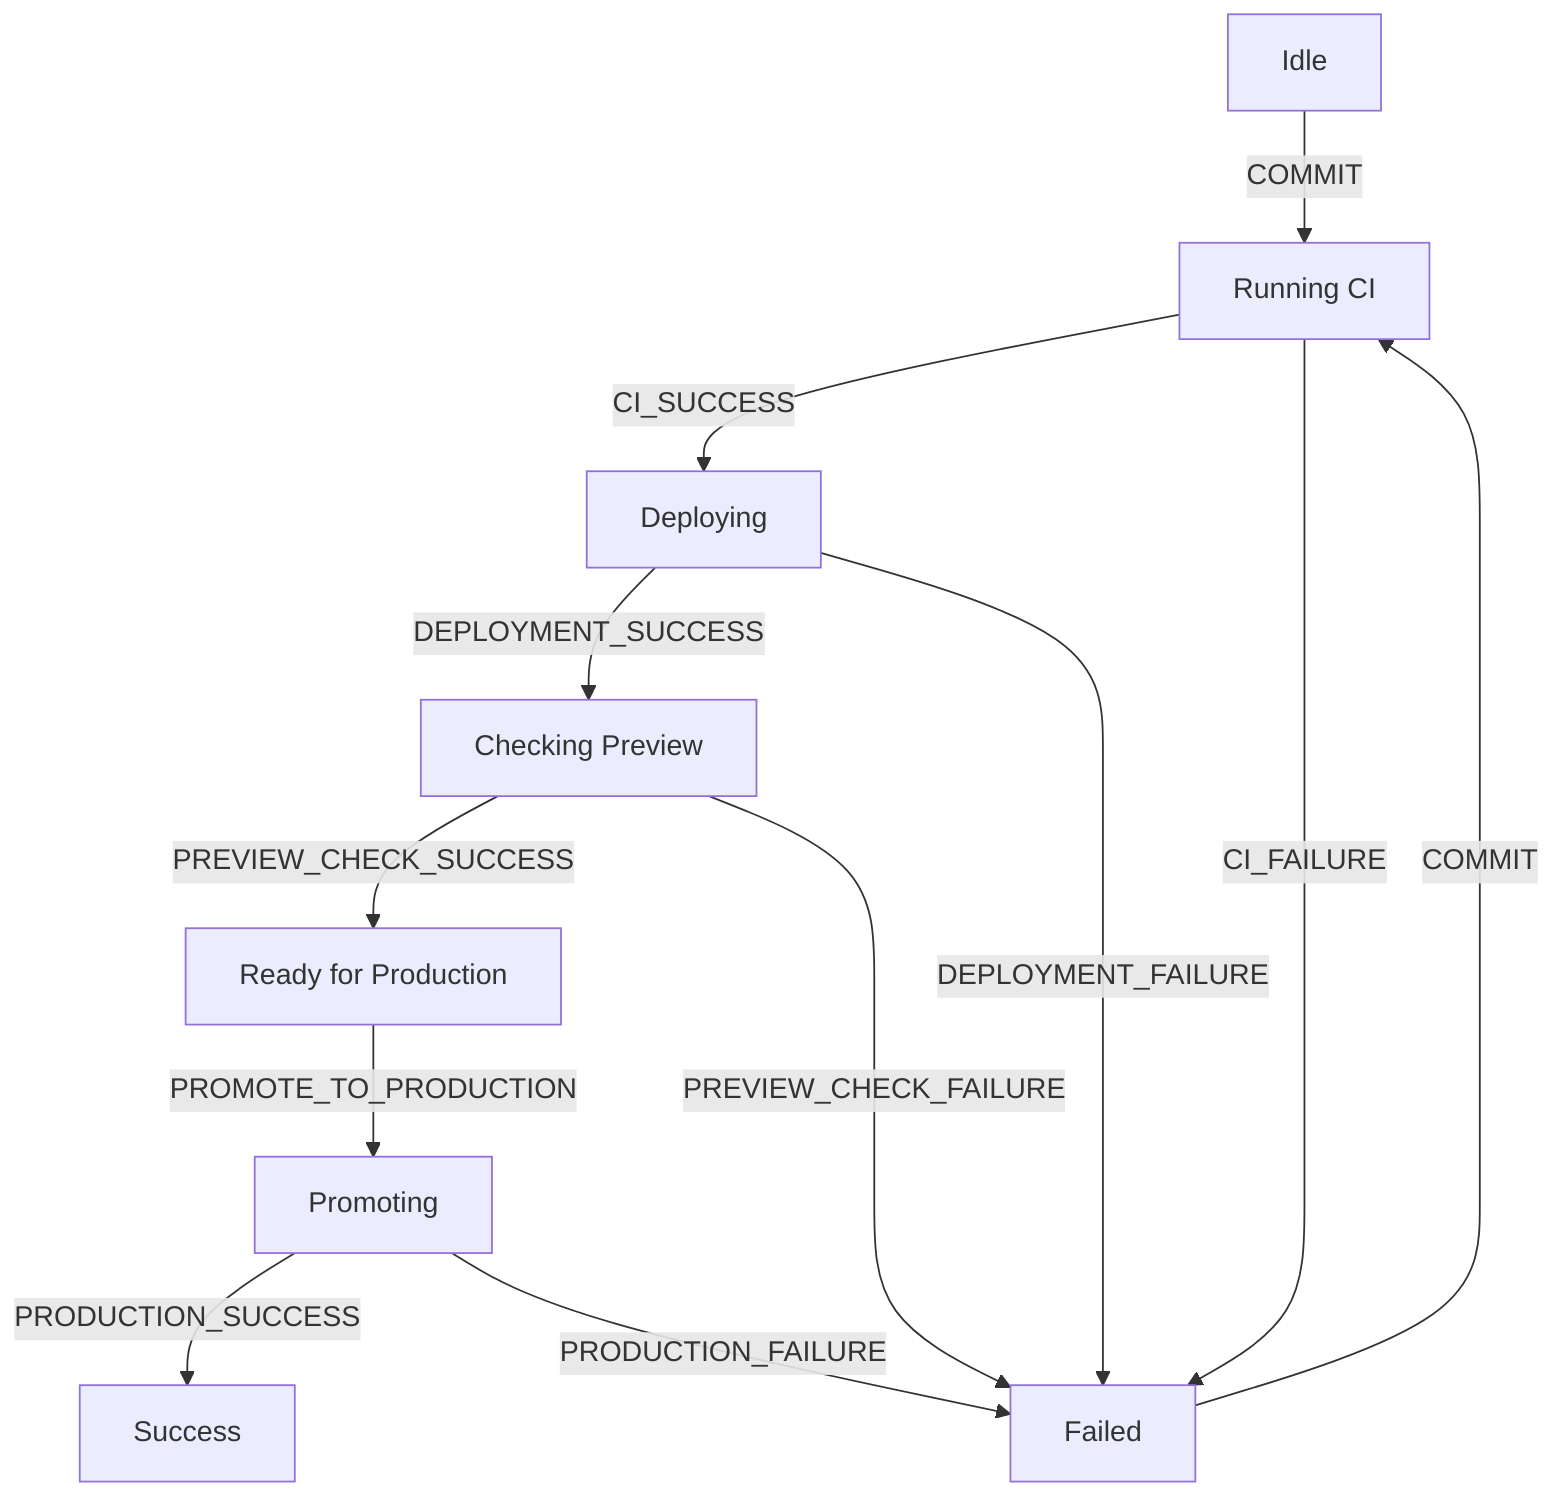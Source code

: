 graph TD
    idle[Idle] --> |COMMIT| runningCI[Running CI]
    
    runningCI --> |CI_SUCCESS| deploying[Deploying]
    runningCI --> |CI_FAILURE| failed[Failed]
    
    deploying --> |DEPLOYMENT_SUCCESS| checkingPreview[Checking Preview]
    deploying --> |DEPLOYMENT_FAILURE| failed
    
    checkingPreview --> |PREVIEW_CHECK_SUCCESS| readyForProduction[Ready for Production]
    checkingPreview --> |PREVIEW_CHECK_FAILURE| failed
    
    readyForProduction --> |PROMOTE_TO_PRODUCTION| promoting[Promoting]
    
    promoting --> |PRODUCTION_SUCCESS| success[Success]
    promoting --> |PRODUCTION_FAILURE| failed
    
    failed --> |COMMIT| runningCI
